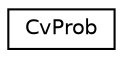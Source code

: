 digraph "Graphical Class Hierarchy"
{
 // LATEX_PDF_SIZE
  edge [fontname="Helvetica",fontsize="10",labelfontname="Helvetica",labelfontsize="10"];
  node [fontname="Helvetica",fontsize="10",shape=record];
  rankdir="LR";
  Node0 [label="CvProb",height=0.2,width=0.4,color="black", fillcolor="white", style="filled",URL="$class_cv_prob.html",tooltip=" "];
}
